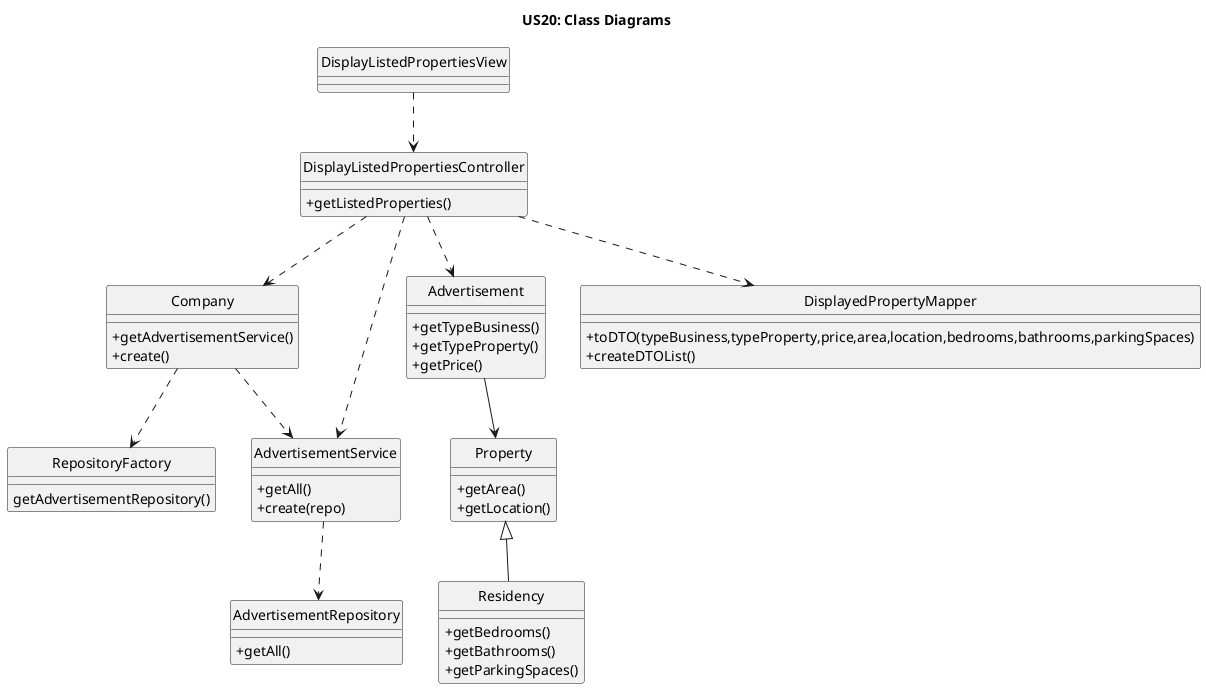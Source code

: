 @startuml
'https://plantuml.com/class-diagram

hide circle
skinparam classAttributeIconSize 0

title US20: Class Diagrams


class DisplayListedPropertiesView{
}

class DisplayListedPropertiesController{
+getListedProperties()

}

class Company{
+getAdvertisementService()
+create()
}

class RepositoryFactory{
getAdvertisementRepository()
}

class AdvertisementService{
+getAll()
+create(repo)
}

class Advertisement{
+getTypeBusiness()
+getTypeProperty()
+getPrice()
}
class AdvertisementRepository{
+getAll()
}
class Property{
+getArea()
+getLocation()
}

class Residency{
+getBedrooms()
+getBathrooms()
+getParkingSpaces()
}

class DisplayedPropertyMapper{
+toDTO(typeBusiness,typeProperty,price,area,location,bedrooms,bathrooms,parkingSpaces)
+createDTOList()
}

DisplayListedPropertiesView..>DisplayListedPropertiesController
DisplayListedPropertiesController..>Company
Company..>RepositoryFactory
Company..>AdvertisementService
DisplayListedPropertiesController..>AdvertisementService
AdvertisementService..>AdvertisementRepository
DisplayListedPropertiesController ..>Advertisement
Advertisement-->Property
DisplayListedPropertiesController..>DisplayedPropertyMapper
Property <|-- Residency



@enduml